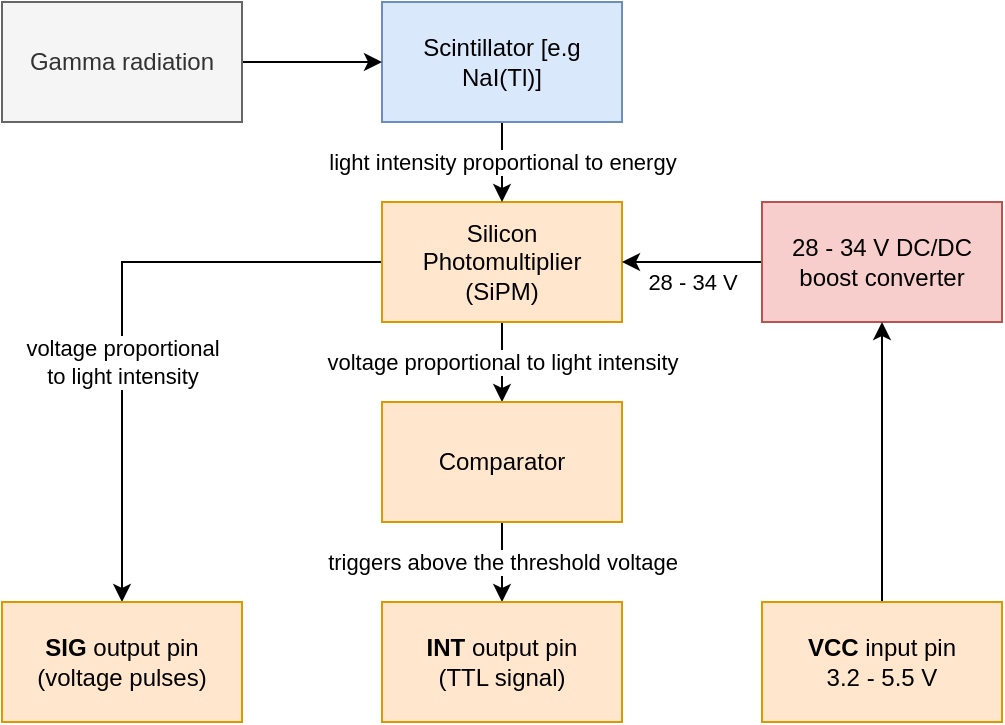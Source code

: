 <mxfile version="21.0.2"><diagram id="vb6zBb3L11A06OVCk6hn" name="Page-1"><mxGraphModel dx="1434" dy="754" grid="1" gridSize="10" guides="1" tooltips="1" connect="1" arrows="1" fold="1" page="1" pageScale="1" pageWidth="827" pageHeight="1169" math="0" shadow="0"><root><mxCell id="0"/><mxCell id="1" parent="0"/><mxCell id="Ejnb2Im0VJ3aUD7LqzTE-2" value="voltage proportional to light intensity" style="edgeStyle=orthogonalEdgeStyle;rounded=0;orthogonalLoop=1;jettySize=auto;html=1;" edge="1" parent="1" source="ESJ81A9Y0B0kTKX32nv2-2" target="gYkx2ByiKGIFC0DFylbA-1"><mxGeometry relative="1" as="geometry"/></mxCell><mxCell id="Ejnb2Im0VJ3aUD7LqzTE-4" value="&lt;div&gt;voltage proportional&lt;/div&gt;&lt;div&gt;to light intensity&lt;/div&gt;" style="edgeStyle=orthogonalEdgeStyle;rounded=0;orthogonalLoop=1;jettySize=auto;html=1;entryX=0.5;entryY=0;entryDx=0;entryDy=0;" edge="1" parent="1" source="ESJ81A9Y0B0kTKX32nv2-2" target="gYkx2ByiKGIFC0DFylbA-6"><mxGeometry x="0.2" relative="1" as="geometry"><mxPoint x="240" y="270" as="targetPoint"/><mxPoint as="offset"/></mxGeometry></mxCell><mxCell id="ESJ81A9Y0B0kTKX32nv2-2" value="Silicon Photomultiplier (SiPM)" style="rounded=0;whiteSpace=wrap;html=1;fillColor=#ffe6cc;strokeColor=#d79b00;" parent="1" vertex="1"><mxGeometry x="340" y="240" width="120" height="60" as="geometry"/></mxCell><mxCell id="ESJ81A9Y0B0kTKX32nv2-11" value="&lt;div&gt;light intensity proportional to energy&lt;br&gt;&lt;/div&gt;" style="edgeStyle=orthogonalEdgeStyle;rounded=0;orthogonalLoop=1;jettySize=auto;html=1;" parent="1" source="ESJ81A9Y0B0kTKX32nv2-3" target="ESJ81A9Y0B0kTKX32nv2-2" edge="1"><mxGeometry relative="1" as="geometry"/></mxCell><mxCell id="ESJ81A9Y0B0kTKX32nv2-3" value="Scintillator [e.g NaI(Tl)]" style="rounded=0;whiteSpace=wrap;html=1;fillColor=#dae8fc;strokeColor=#6c8ebf;" parent="1" vertex="1"><mxGeometry x="340" y="140" width="120" height="60" as="geometry"/></mxCell><mxCell id="ESJ81A9Y0B0kTKX32nv2-10" value="" style="edgeStyle=orthogonalEdgeStyle;rounded=0;orthogonalLoop=1;jettySize=auto;html=1;" parent="1" source="ESJ81A9Y0B0kTKX32nv2-4" target="ESJ81A9Y0B0kTKX32nv2-3" edge="1"><mxGeometry relative="1" as="geometry"/></mxCell><mxCell id="ESJ81A9Y0B0kTKX32nv2-4" value="&lt;div&gt;Gamma radiation&lt;/div&gt;" style="rounded=0;whiteSpace=wrap;html=1;fillColor=#f5f5f5;strokeColor=#666666;fontColor=#333333;" parent="1" vertex="1"><mxGeometry x="150" y="140" width="120" height="60" as="geometry"/></mxCell><mxCell id="ESJ81A9Y0B0kTKX32nv2-12" value="&lt;div&gt;28 - 34 V&lt;/div&gt;" style="edgeStyle=orthogonalEdgeStyle;rounded=0;orthogonalLoop=1;jettySize=auto;html=1;" parent="1" source="ESJ81A9Y0B0kTKX32nv2-6" target="ESJ81A9Y0B0kTKX32nv2-2" edge="1"><mxGeometry y="10" relative="1" as="geometry"><mxPoint as="offset"/></mxGeometry></mxCell><mxCell id="ESJ81A9Y0B0kTKX32nv2-6" value="&lt;div&gt;28 - 34 V DC/DC boost converter&lt;/div&gt;" style="rounded=0;whiteSpace=wrap;html=1;fillColor=#f8cecc;strokeColor=#b85450;" parent="1" vertex="1"><mxGeometry x="530" y="240" width="120" height="60" as="geometry"/></mxCell><mxCell id="gYkx2ByiKGIFC0DFylbA-5" value="&lt;div&gt;triggers above the threshold voltage&lt;/div&gt;" style="edgeStyle=orthogonalEdgeStyle;rounded=0;orthogonalLoop=1;jettySize=auto;html=1;" parent="1" source="gYkx2ByiKGIFC0DFylbA-1" target="gYkx2ByiKGIFC0DFylbA-4" edge="1"><mxGeometry relative="1" as="geometry"/></mxCell><mxCell id="gYkx2ByiKGIFC0DFylbA-1" value="Comparator" style="rounded=0;whiteSpace=wrap;html=1;fillColor=#ffe6cc;strokeColor=#d79b00;" parent="1" vertex="1"><mxGeometry x="340" y="340" width="120" height="60" as="geometry"/></mxCell><mxCell id="gYkx2ByiKGIFC0DFylbA-4" value="&lt;div&gt;&lt;b&gt;INT &lt;/b&gt;output pin&lt;/div&gt;(TTL signal)" style="whiteSpace=wrap;html=1;fillColor=#ffe6cc;strokeColor=#d79b00;rounded=0;" parent="1" vertex="1"><mxGeometry x="340" y="440" width="120" height="60" as="geometry"/></mxCell><mxCell id="gYkx2ByiKGIFC0DFylbA-6" value="&lt;div&gt;&lt;b&gt;SIG &lt;/b&gt;output pin&lt;/div&gt;(voltage pulses)" style="whiteSpace=wrap;html=1;fillColor=#ffe6cc;strokeColor=#d79b00;rounded=0;" parent="1" vertex="1"><mxGeometry x="150" y="440" width="120" height="60" as="geometry"/></mxCell><mxCell id="gYkx2ByiKGIFC0DFylbA-9" style="edgeStyle=orthogonalEdgeStyle;rounded=0;orthogonalLoop=1;jettySize=auto;html=1;exitX=0.5;exitY=0;exitDx=0;exitDy=0;entryX=0.5;entryY=1;entryDx=0;entryDy=0;" parent="1" source="gYkx2ByiKGIFC0DFylbA-8" target="ESJ81A9Y0B0kTKX32nv2-6" edge="1"><mxGeometry relative="1" as="geometry"/></mxCell><mxCell id="gYkx2ByiKGIFC0DFylbA-8" value="&lt;div&gt;&lt;b&gt;VCC &lt;/b&gt;input pin&lt;/div&gt;&lt;div&gt;3.2 - 5.5 V&lt;br&gt;&lt;/div&gt;" style="whiteSpace=wrap;html=1;fillColor=#ffe6cc;strokeColor=#d79b00;rounded=0;" parent="1" vertex="1"><mxGeometry x="530" y="440" width="120" height="60" as="geometry"/></mxCell></root></mxGraphModel></diagram></mxfile>